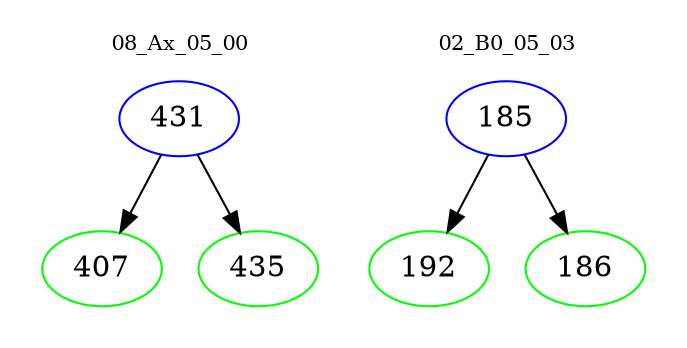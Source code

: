 digraph{
subgraph cluster_0 {
color = white
label = "08_Ax_05_00";
fontsize=10;
T0_431 [label="431", color="blue"]
T0_431 -> T0_407 [color="black"]
T0_407 [label="407", color="green"]
T0_431 -> T0_435 [color="black"]
T0_435 [label="435", color="green"]
}
subgraph cluster_1 {
color = white
label = "02_B0_05_03";
fontsize=10;
T1_185 [label="185", color="blue"]
T1_185 -> T1_192 [color="black"]
T1_192 [label="192", color="green"]
T1_185 -> T1_186 [color="black"]
T1_186 [label="186", color="green"]
}
}
